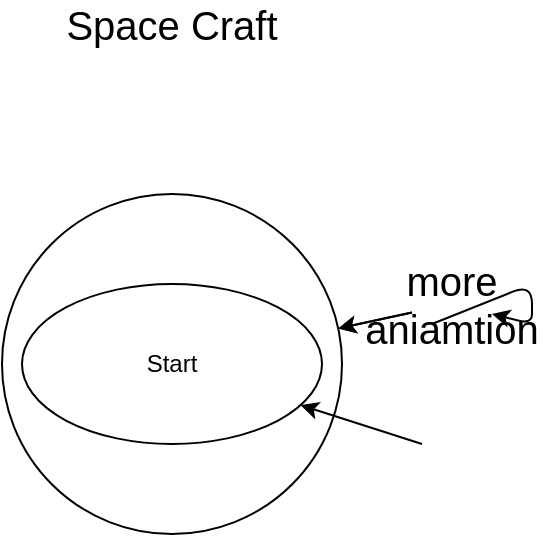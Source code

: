 <mxfile>
    <diagram id="hNiDOc-40VzxR_7Nc_a2" name="Page-1">
        <mxGraphModel dx="817" dy="519" grid="1" gridSize="10" guides="1" tooltips="1" connect="1" arrows="1" fold="1" page="1" pageScale="1" pageWidth="850" pageHeight="1100" math="0" shadow="0">
            <root>
                <mxCell id="0"/>
                <mxCell id="1" parent="0"/>
                <mxCell id="2" value="Start" style="text;html=1;strokeColor=none;fillColor=none;align=center;verticalAlign=middle;whiteSpace=wrap;rounded=0;" vertex="1" parent="1">
                    <mxGeometry x="265" y="250" width="40" height="20" as="geometry"/>
                </mxCell>
                <mxCell id="4" value="Space Craft" style="text;html=1;strokeColor=none;fillColor=none;align=center;verticalAlign=middle;whiteSpace=wrap;rounded=0;fontSize=20;" vertex="1" parent="1">
                    <mxGeometry x="220" y="80" width="130" height="20" as="geometry"/>
                </mxCell>
                <mxCell id="5" value="" style="ellipse;whiteSpace=wrap;html=1;fontSize=20;labelBorderColor=#000000;noLabel=1;fontColor=none;gradientColor=#ffffff;fillColor=none;" vertex="1" parent="1">
                    <mxGeometry x="210" y="220" width="150" height="80" as="geometry"/>
                </mxCell>
                <mxCell id="7" value="" style="endArrow=classic;html=1;fontSize=20;fontColor=none;" edge="1" parent="1" target="5">
                    <mxGeometry width="50" height="50" relative="1" as="geometry">
                        <mxPoint x="410" y="300" as="sourcePoint"/>
                        <mxPoint x="440" y="240" as="targetPoint"/>
                    </mxGeometry>
                </mxCell>
                <mxCell id="8" value="" style="ellipse;whiteSpace=wrap;html=1;aspect=fixed;fontSize=20;fontColor=none;fillColor=none;gradientColor=#ffffff;" vertex="1" parent="1">
                    <mxGeometry x="200" y="175" width="170" height="170" as="geometry"/>
                </mxCell>
                <mxCell id="12" style="edgeStyle=none;html=1;fontSize=20;fontColor=none;" edge="1" parent="1" source="10" target="8">
                    <mxGeometry relative="1" as="geometry"/>
                </mxCell>
                <mxCell id="13" style="edgeStyle=none;html=1;fontSize=20;fontColor=none;" edge="1" parent="1" source="10" target="8">
                    <mxGeometry relative="1" as="geometry">
                        <mxPoint x="440" y="130" as="targetPoint"/>
                    </mxGeometry>
                </mxCell>
                <mxCell id="10" value="more aniamtion" style="text;html=1;strokeColor=none;fillColor=none;align=center;verticalAlign=middle;whiteSpace=wrap;rounded=0;fontSize=20;fontColor=none;" vertex="1" parent="1">
                    <mxGeometry x="405" y="220" width="40" height="20" as="geometry"/>
                </mxCell>
                <mxCell id="11" style="edgeStyle=none;html=1;exitX=0.25;exitY=1;exitDx=0;exitDy=0;fontSize=20;fontColor=none;" edge="1" parent="1" source="10" target="10">
                    <mxGeometry relative="1" as="geometry"/>
                </mxCell>
            </root>
        </mxGraphModel>
    </diagram>
</mxfile>